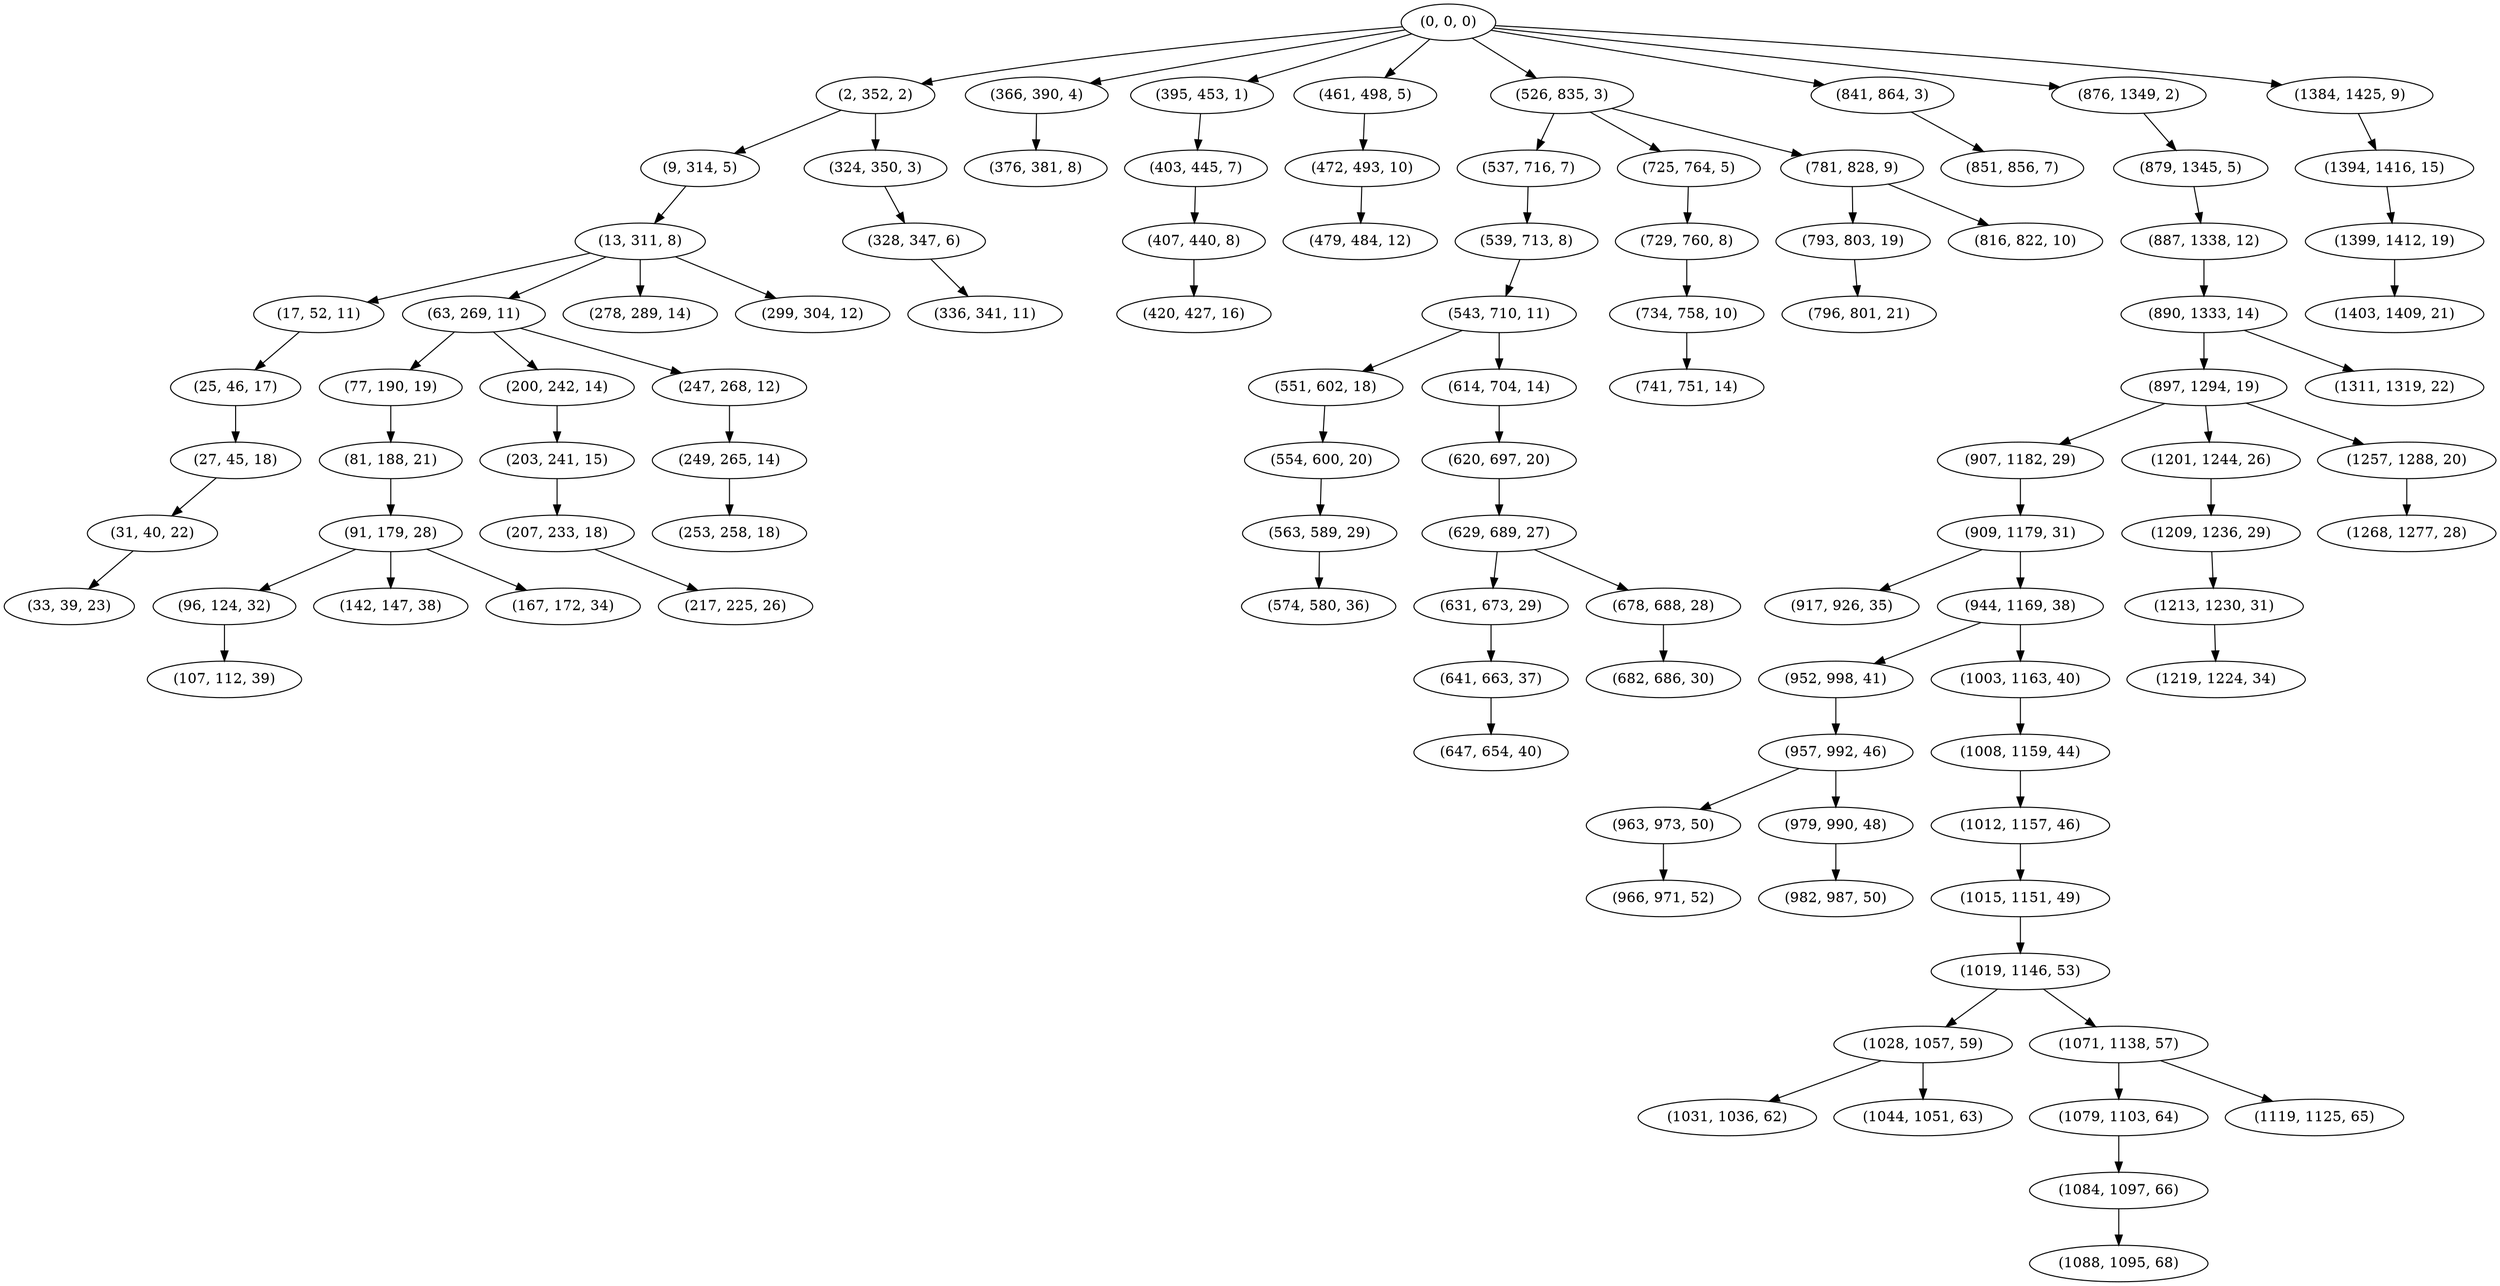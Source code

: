 digraph tree {
    "(0, 0, 0)";
    "(2, 352, 2)";
    "(9, 314, 5)";
    "(13, 311, 8)";
    "(17, 52, 11)";
    "(25, 46, 17)";
    "(27, 45, 18)";
    "(31, 40, 22)";
    "(33, 39, 23)";
    "(63, 269, 11)";
    "(77, 190, 19)";
    "(81, 188, 21)";
    "(91, 179, 28)";
    "(96, 124, 32)";
    "(107, 112, 39)";
    "(142, 147, 38)";
    "(167, 172, 34)";
    "(200, 242, 14)";
    "(203, 241, 15)";
    "(207, 233, 18)";
    "(217, 225, 26)";
    "(247, 268, 12)";
    "(249, 265, 14)";
    "(253, 258, 18)";
    "(278, 289, 14)";
    "(299, 304, 12)";
    "(324, 350, 3)";
    "(328, 347, 6)";
    "(336, 341, 11)";
    "(366, 390, 4)";
    "(376, 381, 8)";
    "(395, 453, 1)";
    "(403, 445, 7)";
    "(407, 440, 8)";
    "(420, 427, 16)";
    "(461, 498, 5)";
    "(472, 493, 10)";
    "(479, 484, 12)";
    "(526, 835, 3)";
    "(537, 716, 7)";
    "(539, 713, 8)";
    "(543, 710, 11)";
    "(551, 602, 18)";
    "(554, 600, 20)";
    "(563, 589, 29)";
    "(574, 580, 36)";
    "(614, 704, 14)";
    "(620, 697, 20)";
    "(629, 689, 27)";
    "(631, 673, 29)";
    "(641, 663, 37)";
    "(647, 654, 40)";
    "(678, 688, 28)";
    "(682, 686, 30)";
    "(725, 764, 5)";
    "(729, 760, 8)";
    "(734, 758, 10)";
    "(741, 751, 14)";
    "(781, 828, 9)";
    "(793, 803, 19)";
    "(796, 801, 21)";
    "(816, 822, 10)";
    "(841, 864, 3)";
    "(851, 856, 7)";
    "(876, 1349, 2)";
    "(879, 1345, 5)";
    "(887, 1338, 12)";
    "(890, 1333, 14)";
    "(897, 1294, 19)";
    "(907, 1182, 29)";
    "(909, 1179, 31)";
    "(917, 926, 35)";
    "(944, 1169, 38)";
    "(952, 998, 41)";
    "(957, 992, 46)";
    "(963, 973, 50)";
    "(966, 971, 52)";
    "(979, 990, 48)";
    "(982, 987, 50)";
    "(1003, 1163, 40)";
    "(1008, 1159, 44)";
    "(1012, 1157, 46)";
    "(1015, 1151, 49)";
    "(1019, 1146, 53)";
    "(1028, 1057, 59)";
    "(1031, 1036, 62)";
    "(1044, 1051, 63)";
    "(1071, 1138, 57)";
    "(1079, 1103, 64)";
    "(1084, 1097, 66)";
    "(1088, 1095, 68)";
    "(1119, 1125, 65)";
    "(1201, 1244, 26)";
    "(1209, 1236, 29)";
    "(1213, 1230, 31)";
    "(1219, 1224, 34)";
    "(1257, 1288, 20)";
    "(1268, 1277, 28)";
    "(1311, 1319, 22)";
    "(1384, 1425, 9)";
    "(1394, 1416, 15)";
    "(1399, 1412, 19)";
    "(1403, 1409, 21)";
    "(0, 0, 0)" -> "(2, 352, 2)";
    "(0, 0, 0)" -> "(366, 390, 4)";
    "(0, 0, 0)" -> "(395, 453, 1)";
    "(0, 0, 0)" -> "(461, 498, 5)";
    "(0, 0, 0)" -> "(526, 835, 3)";
    "(0, 0, 0)" -> "(841, 864, 3)";
    "(0, 0, 0)" -> "(876, 1349, 2)";
    "(0, 0, 0)" -> "(1384, 1425, 9)";
    "(2, 352, 2)" -> "(9, 314, 5)";
    "(2, 352, 2)" -> "(324, 350, 3)";
    "(9, 314, 5)" -> "(13, 311, 8)";
    "(13, 311, 8)" -> "(17, 52, 11)";
    "(13, 311, 8)" -> "(63, 269, 11)";
    "(13, 311, 8)" -> "(278, 289, 14)";
    "(13, 311, 8)" -> "(299, 304, 12)";
    "(17, 52, 11)" -> "(25, 46, 17)";
    "(25, 46, 17)" -> "(27, 45, 18)";
    "(27, 45, 18)" -> "(31, 40, 22)";
    "(31, 40, 22)" -> "(33, 39, 23)";
    "(63, 269, 11)" -> "(77, 190, 19)";
    "(63, 269, 11)" -> "(200, 242, 14)";
    "(63, 269, 11)" -> "(247, 268, 12)";
    "(77, 190, 19)" -> "(81, 188, 21)";
    "(81, 188, 21)" -> "(91, 179, 28)";
    "(91, 179, 28)" -> "(96, 124, 32)";
    "(91, 179, 28)" -> "(142, 147, 38)";
    "(91, 179, 28)" -> "(167, 172, 34)";
    "(96, 124, 32)" -> "(107, 112, 39)";
    "(200, 242, 14)" -> "(203, 241, 15)";
    "(203, 241, 15)" -> "(207, 233, 18)";
    "(207, 233, 18)" -> "(217, 225, 26)";
    "(247, 268, 12)" -> "(249, 265, 14)";
    "(249, 265, 14)" -> "(253, 258, 18)";
    "(324, 350, 3)" -> "(328, 347, 6)";
    "(328, 347, 6)" -> "(336, 341, 11)";
    "(366, 390, 4)" -> "(376, 381, 8)";
    "(395, 453, 1)" -> "(403, 445, 7)";
    "(403, 445, 7)" -> "(407, 440, 8)";
    "(407, 440, 8)" -> "(420, 427, 16)";
    "(461, 498, 5)" -> "(472, 493, 10)";
    "(472, 493, 10)" -> "(479, 484, 12)";
    "(526, 835, 3)" -> "(537, 716, 7)";
    "(526, 835, 3)" -> "(725, 764, 5)";
    "(526, 835, 3)" -> "(781, 828, 9)";
    "(537, 716, 7)" -> "(539, 713, 8)";
    "(539, 713, 8)" -> "(543, 710, 11)";
    "(543, 710, 11)" -> "(551, 602, 18)";
    "(543, 710, 11)" -> "(614, 704, 14)";
    "(551, 602, 18)" -> "(554, 600, 20)";
    "(554, 600, 20)" -> "(563, 589, 29)";
    "(563, 589, 29)" -> "(574, 580, 36)";
    "(614, 704, 14)" -> "(620, 697, 20)";
    "(620, 697, 20)" -> "(629, 689, 27)";
    "(629, 689, 27)" -> "(631, 673, 29)";
    "(629, 689, 27)" -> "(678, 688, 28)";
    "(631, 673, 29)" -> "(641, 663, 37)";
    "(641, 663, 37)" -> "(647, 654, 40)";
    "(678, 688, 28)" -> "(682, 686, 30)";
    "(725, 764, 5)" -> "(729, 760, 8)";
    "(729, 760, 8)" -> "(734, 758, 10)";
    "(734, 758, 10)" -> "(741, 751, 14)";
    "(781, 828, 9)" -> "(793, 803, 19)";
    "(781, 828, 9)" -> "(816, 822, 10)";
    "(793, 803, 19)" -> "(796, 801, 21)";
    "(841, 864, 3)" -> "(851, 856, 7)";
    "(876, 1349, 2)" -> "(879, 1345, 5)";
    "(879, 1345, 5)" -> "(887, 1338, 12)";
    "(887, 1338, 12)" -> "(890, 1333, 14)";
    "(890, 1333, 14)" -> "(897, 1294, 19)";
    "(890, 1333, 14)" -> "(1311, 1319, 22)";
    "(897, 1294, 19)" -> "(907, 1182, 29)";
    "(897, 1294, 19)" -> "(1201, 1244, 26)";
    "(897, 1294, 19)" -> "(1257, 1288, 20)";
    "(907, 1182, 29)" -> "(909, 1179, 31)";
    "(909, 1179, 31)" -> "(917, 926, 35)";
    "(909, 1179, 31)" -> "(944, 1169, 38)";
    "(944, 1169, 38)" -> "(952, 998, 41)";
    "(944, 1169, 38)" -> "(1003, 1163, 40)";
    "(952, 998, 41)" -> "(957, 992, 46)";
    "(957, 992, 46)" -> "(963, 973, 50)";
    "(957, 992, 46)" -> "(979, 990, 48)";
    "(963, 973, 50)" -> "(966, 971, 52)";
    "(979, 990, 48)" -> "(982, 987, 50)";
    "(1003, 1163, 40)" -> "(1008, 1159, 44)";
    "(1008, 1159, 44)" -> "(1012, 1157, 46)";
    "(1012, 1157, 46)" -> "(1015, 1151, 49)";
    "(1015, 1151, 49)" -> "(1019, 1146, 53)";
    "(1019, 1146, 53)" -> "(1028, 1057, 59)";
    "(1019, 1146, 53)" -> "(1071, 1138, 57)";
    "(1028, 1057, 59)" -> "(1031, 1036, 62)";
    "(1028, 1057, 59)" -> "(1044, 1051, 63)";
    "(1071, 1138, 57)" -> "(1079, 1103, 64)";
    "(1071, 1138, 57)" -> "(1119, 1125, 65)";
    "(1079, 1103, 64)" -> "(1084, 1097, 66)";
    "(1084, 1097, 66)" -> "(1088, 1095, 68)";
    "(1201, 1244, 26)" -> "(1209, 1236, 29)";
    "(1209, 1236, 29)" -> "(1213, 1230, 31)";
    "(1213, 1230, 31)" -> "(1219, 1224, 34)";
    "(1257, 1288, 20)" -> "(1268, 1277, 28)";
    "(1384, 1425, 9)" -> "(1394, 1416, 15)";
    "(1394, 1416, 15)" -> "(1399, 1412, 19)";
    "(1399, 1412, 19)" -> "(1403, 1409, 21)";
}
